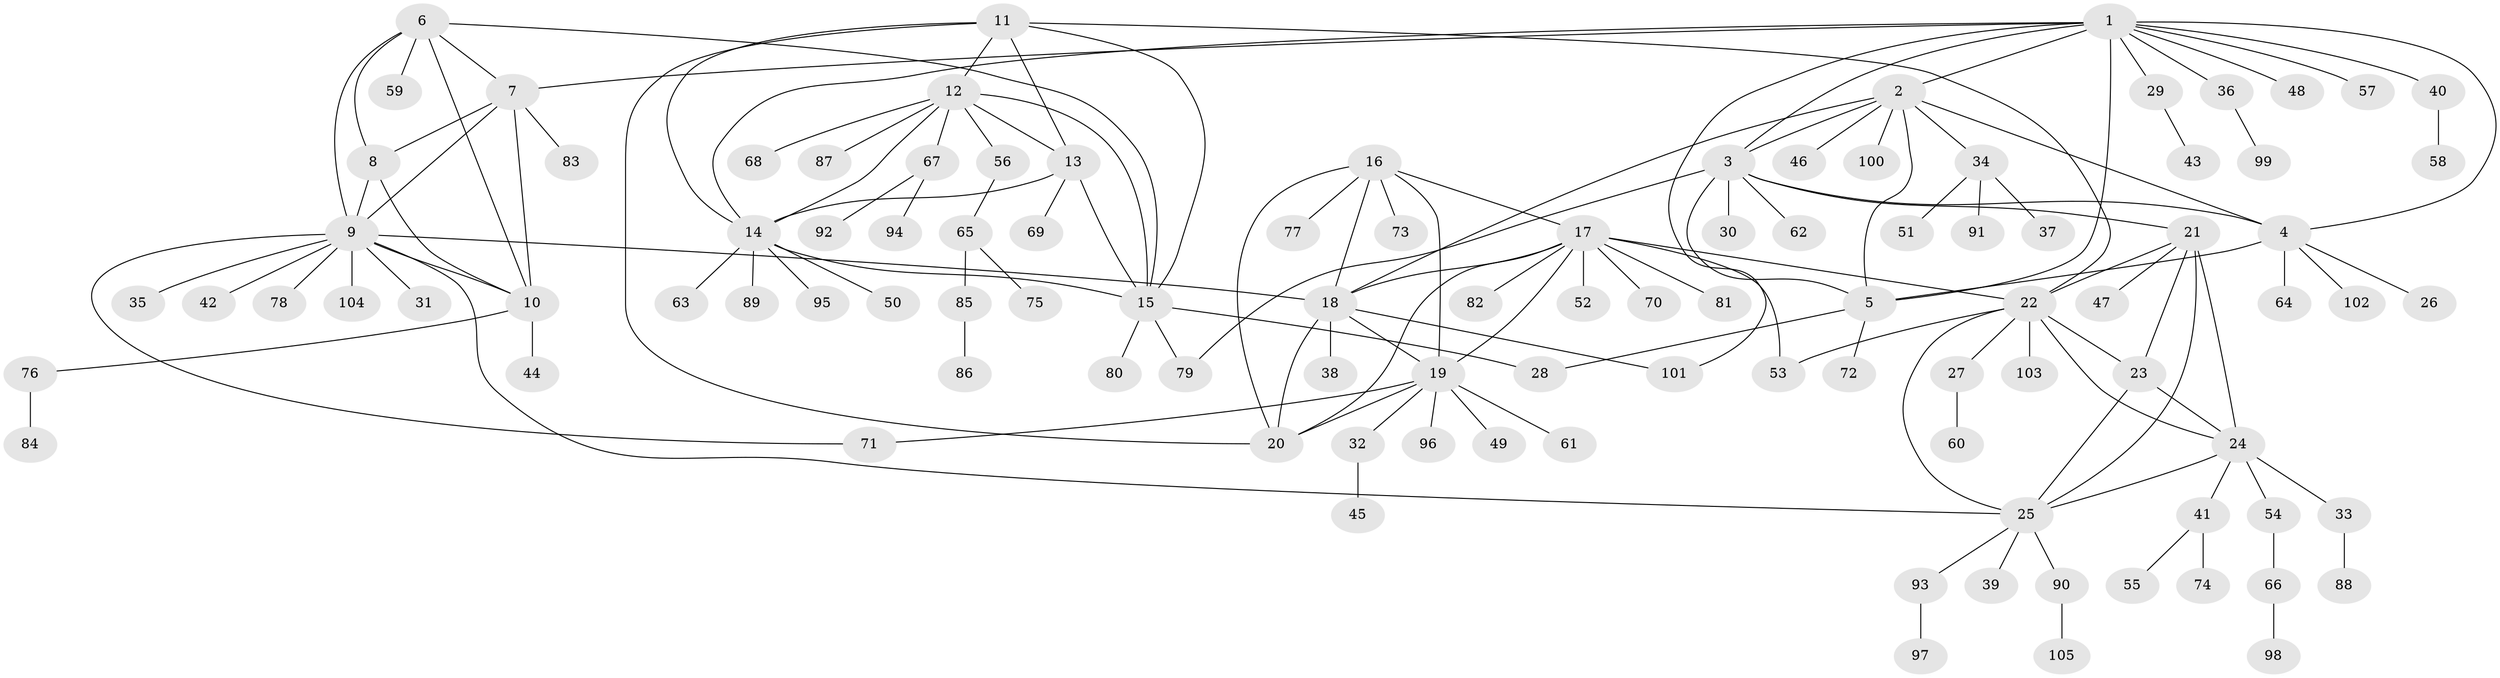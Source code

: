 // coarse degree distribution, {11: 0.015873015873015872, 7: 0.06349206349206349, 9: 0.031746031746031744, 5: 0.047619047619047616, 6: 0.1111111111111111, 4: 0.015873015873015872, 13: 0.015873015873015872, 1: 0.6190476190476191, 2: 0.07936507936507936}
// Generated by graph-tools (version 1.1) at 2025/19/03/04/25 18:19:48]
// undirected, 105 vertices, 145 edges
graph export_dot {
graph [start="1"]
  node [color=gray90,style=filled];
  1;
  2;
  3;
  4;
  5;
  6;
  7;
  8;
  9;
  10;
  11;
  12;
  13;
  14;
  15;
  16;
  17;
  18;
  19;
  20;
  21;
  22;
  23;
  24;
  25;
  26;
  27;
  28;
  29;
  30;
  31;
  32;
  33;
  34;
  35;
  36;
  37;
  38;
  39;
  40;
  41;
  42;
  43;
  44;
  45;
  46;
  47;
  48;
  49;
  50;
  51;
  52;
  53;
  54;
  55;
  56;
  57;
  58;
  59;
  60;
  61;
  62;
  63;
  64;
  65;
  66;
  67;
  68;
  69;
  70;
  71;
  72;
  73;
  74;
  75;
  76;
  77;
  78;
  79;
  80;
  81;
  82;
  83;
  84;
  85;
  86;
  87;
  88;
  89;
  90;
  91;
  92;
  93;
  94;
  95;
  96;
  97;
  98;
  99;
  100;
  101;
  102;
  103;
  104;
  105;
  1 -- 2;
  1 -- 3;
  1 -- 4;
  1 -- 5;
  1 -- 7;
  1 -- 14;
  1 -- 29;
  1 -- 36;
  1 -- 40;
  1 -- 48;
  1 -- 57;
  1 -- 101;
  2 -- 3;
  2 -- 4;
  2 -- 5;
  2 -- 18;
  2 -- 34;
  2 -- 46;
  2 -- 100;
  3 -- 4;
  3 -- 5;
  3 -- 21;
  3 -- 30;
  3 -- 62;
  3 -- 79;
  4 -- 5;
  4 -- 26;
  4 -- 64;
  4 -- 102;
  5 -- 28;
  5 -- 72;
  6 -- 7;
  6 -- 8;
  6 -- 9;
  6 -- 10;
  6 -- 15;
  6 -- 59;
  7 -- 8;
  7 -- 9;
  7 -- 10;
  7 -- 83;
  8 -- 9;
  8 -- 10;
  9 -- 10;
  9 -- 18;
  9 -- 25;
  9 -- 31;
  9 -- 35;
  9 -- 42;
  9 -- 71;
  9 -- 78;
  9 -- 104;
  10 -- 44;
  10 -- 76;
  11 -- 12;
  11 -- 13;
  11 -- 14;
  11 -- 15;
  11 -- 20;
  11 -- 22;
  12 -- 13;
  12 -- 14;
  12 -- 15;
  12 -- 56;
  12 -- 67;
  12 -- 68;
  12 -- 87;
  13 -- 14;
  13 -- 15;
  13 -- 69;
  14 -- 15;
  14 -- 50;
  14 -- 63;
  14 -- 89;
  14 -- 95;
  15 -- 28;
  15 -- 79;
  15 -- 80;
  16 -- 17;
  16 -- 18;
  16 -- 19;
  16 -- 20;
  16 -- 73;
  16 -- 77;
  17 -- 18;
  17 -- 19;
  17 -- 20;
  17 -- 22;
  17 -- 52;
  17 -- 53;
  17 -- 70;
  17 -- 81;
  17 -- 82;
  18 -- 19;
  18 -- 20;
  18 -- 38;
  18 -- 101;
  19 -- 20;
  19 -- 32;
  19 -- 49;
  19 -- 61;
  19 -- 71;
  19 -- 96;
  21 -- 22;
  21 -- 23;
  21 -- 24;
  21 -- 25;
  21 -- 47;
  22 -- 23;
  22 -- 24;
  22 -- 25;
  22 -- 27;
  22 -- 53;
  22 -- 103;
  23 -- 24;
  23 -- 25;
  24 -- 25;
  24 -- 33;
  24 -- 41;
  24 -- 54;
  25 -- 39;
  25 -- 90;
  25 -- 93;
  27 -- 60;
  29 -- 43;
  32 -- 45;
  33 -- 88;
  34 -- 37;
  34 -- 51;
  34 -- 91;
  36 -- 99;
  40 -- 58;
  41 -- 55;
  41 -- 74;
  54 -- 66;
  56 -- 65;
  65 -- 75;
  65 -- 85;
  66 -- 98;
  67 -- 92;
  67 -- 94;
  76 -- 84;
  85 -- 86;
  90 -- 105;
  93 -- 97;
}
